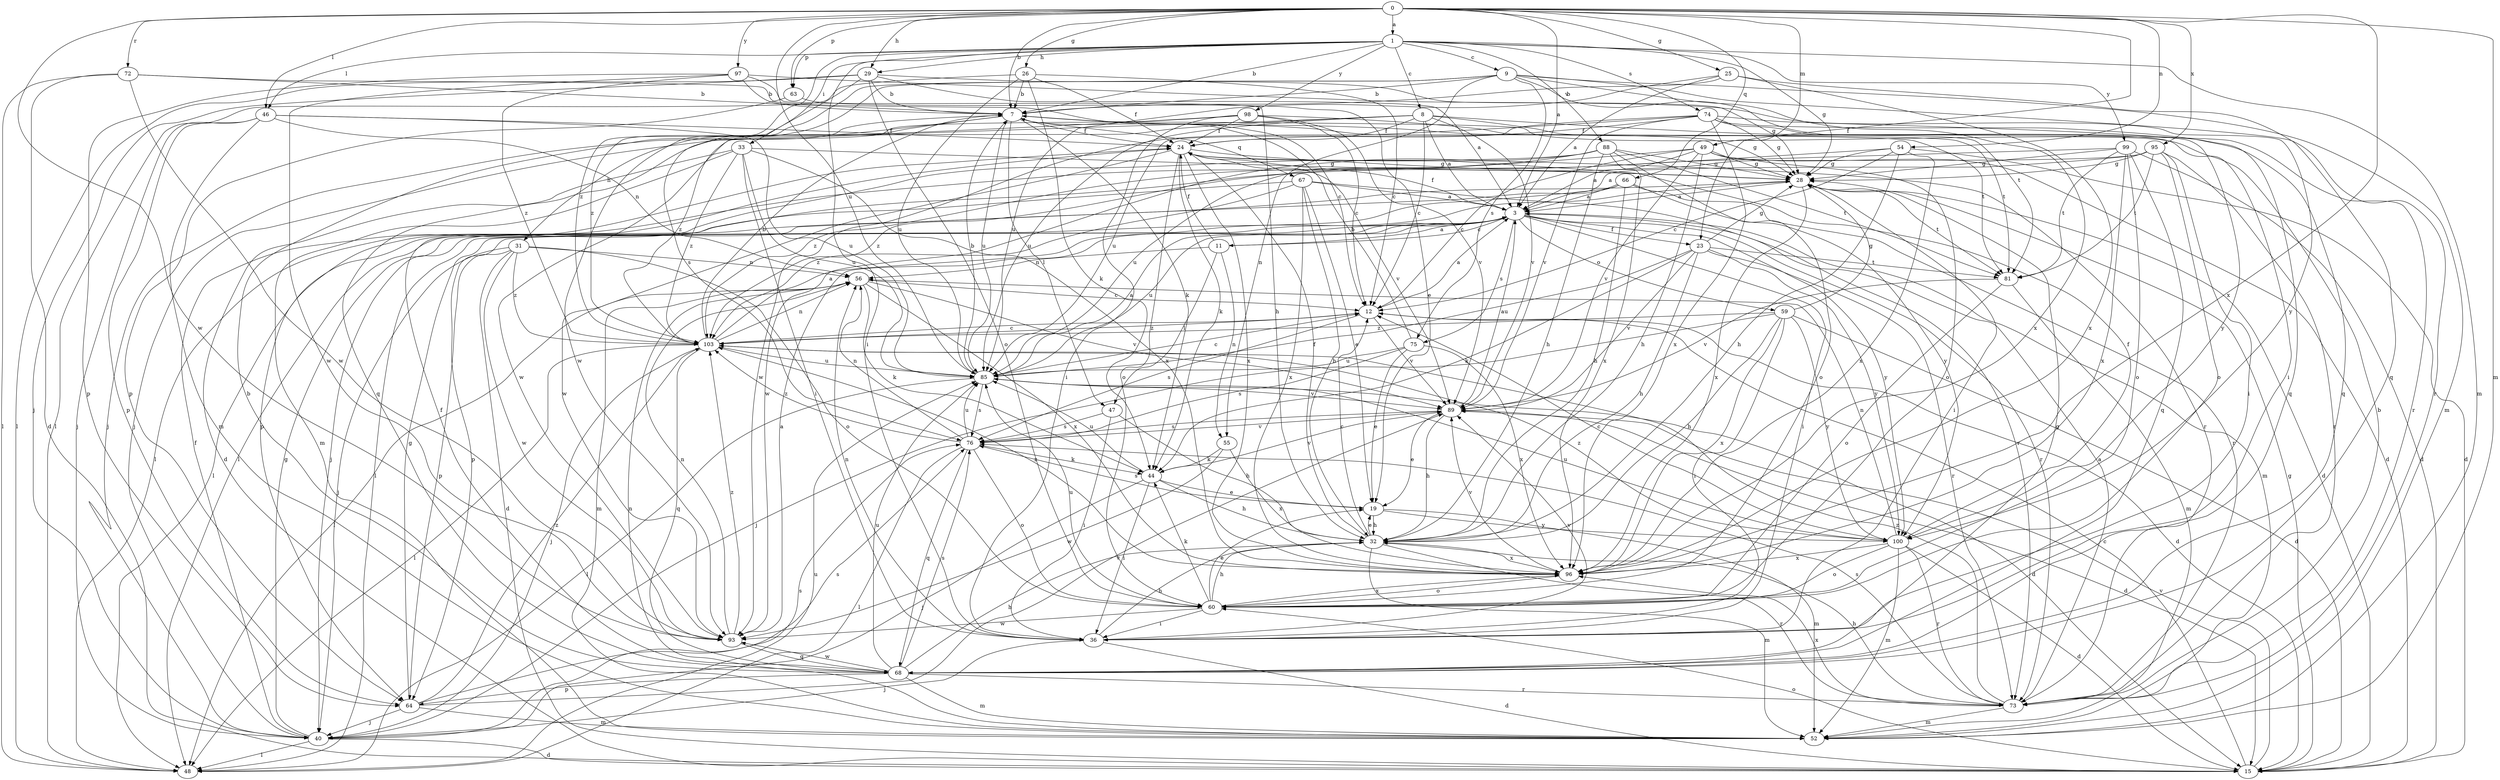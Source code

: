 strict digraph  {
0;
1;
3;
7;
8;
9;
11;
12;
15;
19;
23;
24;
25;
26;
28;
29;
31;
32;
33;
36;
40;
44;
46;
47;
48;
49;
52;
54;
55;
56;
59;
60;
63;
64;
66;
67;
68;
72;
73;
74;
75;
76;
81;
85;
88;
89;
93;
95;
96;
97;
98;
99;
100;
103;
0 -> 1  [label=a];
0 -> 3  [label=a];
0 -> 7  [label=b];
0 -> 23  [label=f];
0 -> 25  [label=g];
0 -> 26  [label=g];
0 -> 29  [label=h];
0 -> 46  [label=l];
0 -> 49  [label=m];
0 -> 52  [label=m];
0 -> 54  [label=n];
0 -> 63  [label=p];
0 -> 66  [label=q];
0 -> 72  [label=r];
0 -> 85  [label=u];
0 -> 93  [label=w];
0 -> 95  [label=x];
0 -> 96  [label=x];
0 -> 97  [label=y];
1 -> 7  [label=b];
1 -> 8  [label=c];
1 -> 9  [label=c];
1 -> 28  [label=g];
1 -> 29  [label=h];
1 -> 33  [label=i];
1 -> 36  [label=i];
1 -> 46  [label=l];
1 -> 52  [label=m];
1 -> 63  [label=p];
1 -> 74  [label=s];
1 -> 88  [label=v];
1 -> 98  [label=y];
1 -> 99  [label=y];
1 -> 103  [label=z];
3 -> 11  [label=c];
3 -> 23  [label=f];
3 -> 24  [label=f];
3 -> 36  [label=i];
3 -> 52  [label=m];
3 -> 59  [label=o];
3 -> 64  [label=p];
3 -> 73  [label=r];
3 -> 75  [label=s];
3 -> 85  [label=u];
3 -> 100  [label=y];
7 -> 24  [label=f];
7 -> 28  [label=g];
7 -> 31  [label=h];
7 -> 44  [label=k];
7 -> 47  [label=l];
7 -> 67  [label=q];
7 -> 81  [label=t];
7 -> 85  [label=u];
7 -> 103  [label=z];
8 -> 3  [label=a];
8 -> 12  [label=c];
8 -> 24  [label=f];
8 -> 40  [label=j];
8 -> 68  [label=q];
8 -> 73  [label=r];
8 -> 85  [label=u];
8 -> 89  [label=v];
8 -> 93  [label=w];
9 -> 7  [label=b];
9 -> 52  [label=m];
9 -> 55  [label=n];
9 -> 73  [label=r];
9 -> 75  [label=s];
9 -> 76  [label=s];
9 -> 81  [label=t];
9 -> 93  [label=w];
9 -> 96  [label=x];
11 -> 3  [label=a];
11 -> 24  [label=f];
11 -> 47  [label=l];
11 -> 55  [label=n];
11 -> 56  [label=n];
12 -> 3  [label=a];
12 -> 15  [label=d];
12 -> 76  [label=s];
12 -> 89  [label=v];
12 -> 103  [label=z];
15 -> 12  [label=c];
15 -> 28  [label=g];
15 -> 60  [label=o];
15 -> 89  [label=v];
19 -> 32  [label=h];
19 -> 52  [label=m];
19 -> 76  [label=s];
19 -> 100  [label=y];
23 -> 28  [label=g];
23 -> 32  [label=h];
23 -> 44  [label=k];
23 -> 73  [label=r];
23 -> 81  [label=t];
23 -> 85  [label=u];
23 -> 89  [label=v];
23 -> 100  [label=y];
24 -> 28  [label=g];
24 -> 44  [label=k];
24 -> 60  [label=o];
24 -> 73  [label=r];
24 -> 89  [label=v];
24 -> 93  [label=w];
24 -> 96  [label=x];
25 -> 3  [label=a];
25 -> 7  [label=b];
25 -> 68  [label=q];
25 -> 85  [label=u];
25 -> 96  [label=x];
26 -> 7  [label=b];
26 -> 12  [label=c];
26 -> 24  [label=f];
26 -> 44  [label=k];
26 -> 48  [label=l];
26 -> 85  [label=u];
28 -> 3  [label=a];
28 -> 15  [label=d];
28 -> 36  [label=i];
28 -> 81  [label=t];
28 -> 96  [label=x];
29 -> 3  [label=a];
29 -> 7  [label=b];
29 -> 28  [label=g];
29 -> 40  [label=j];
29 -> 48  [label=l];
29 -> 60  [label=o];
29 -> 103  [label=z];
31 -> 15  [label=d];
31 -> 40  [label=j];
31 -> 56  [label=n];
31 -> 60  [label=o];
31 -> 64  [label=p];
31 -> 93  [label=w];
31 -> 103  [label=z];
32 -> 12  [label=c];
32 -> 19  [label=e];
32 -> 24  [label=f];
32 -> 52  [label=m];
32 -> 73  [label=r];
32 -> 96  [label=x];
33 -> 15  [label=d];
33 -> 28  [label=g];
33 -> 36  [label=i];
33 -> 52  [label=m];
33 -> 85  [label=u];
33 -> 96  [label=x];
33 -> 103  [label=z];
36 -> 15  [label=d];
36 -> 32  [label=h];
36 -> 40  [label=j];
36 -> 56  [label=n];
36 -> 89  [label=v];
40 -> 15  [label=d];
40 -> 24  [label=f];
40 -> 28  [label=g];
40 -> 48  [label=l];
40 -> 76  [label=s];
44 -> 19  [label=e];
44 -> 32  [label=h];
44 -> 36  [label=i];
44 -> 40  [label=j];
44 -> 85  [label=u];
44 -> 89  [label=v];
46 -> 24  [label=f];
46 -> 40  [label=j];
46 -> 52  [label=m];
46 -> 56  [label=n];
46 -> 64  [label=p];
46 -> 85  [label=u];
47 -> 32  [label=h];
47 -> 36  [label=i];
47 -> 76  [label=s];
48 -> 85  [label=u];
49 -> 3  [label=a];
49 -> 12  [label=c];
49 -> 15  [label=d];
49 -> 28  [label=g];
49 -> 32  [label=h];
49 -> 48  [label=l];
49 -> 60  [label=o];
49 -> 89  [label=v];
52 -> 56  [label=n];
54 -> 12  [label=c];
54 -> 15  [label=d];
54 -> 28  [label=g];
54 -> 32  [label=h];
54 -> 96  [label=x];
54 -> 103  [label=z];
55 -> 44  [label=k];
55 -> 93  [label=w];
55 -> 96  [label=x];
56 -> 12  [label=c];
56 -> 44  [label=k];
56 -> 48  [label=l];
56 -> 52  [label=m];
56 -> 89  [label=v];
56 -> 96  [label=x];
59 -> 15  [label=d];
59 -> 28  [label=g];
59 -> 32  [label=h];
59 -> 36  [label=i];
59 -> 40  [label=j];
59 -> 96  [label=x];
59 -> 100  [label=y];
59 -> 103  [label=z];
60 -> 19  [label=e];
60 -> 32  [label=h];
60 -> 36  [label=i];
60 -> 44  [label=k];
60 -> 85  [label=u];
60 -> 93  [label=w];
60 -> 96  [label=x];
63 -> 19  [label=e];
63 -> 64  [label=p];
64 -> 28  [label=g];
64 -> 40  [label=j];
64 -> 52  [label=m];
64 -> 76  [label=s];
64 -> 89  [label=v];
64 -> 103  [label=z];
66 -> 3  [label=a];
66 -> 32  [label=h];
66 -> 40  [label=j];
66 -> 48  [label=l];
66 -> 73  [label=r];
66 -> 100  [label=y];
67 -> 3  [label=a];
67 -> 19  [label=e];
67 -> 32  [label=h];
67 -> 48  [label=l];
67 -> 73  [label=r];
67 -> 96  [label=x];
67 -> 103  [label=z];
68 -> 7  [label=b];
68 -> 24  [label=f];
68 -> 28  [label=g];
68 -> 32  [label=h];
68 -> 52  [label=m];
68 -> 64  [label=p];
68 -> 73  [label=r];
68 -> 76  [label=s];
68 -> 85  [label=u];
68 -> 93  [label=w];
72 -> 7  [label=b];
72 -> 12  [label=c];
72 -> 15  [label=d];
72 -> 48  [label=l];
72 -> 93  [label=w];
73 -> 3  [label=a];
73 -> 7  [label=b];
73 -> 32  [label=h];
73 -> 52  [label=m];
73 -> 76  [label=s];
73 -> 96  [label=x];
73 -> 103  [label=z];
74 -> 24  [label=f];
74 -> 28  [label=g];
74 -> 36  [label=i];
74 -> 68  [label=q];
74 -> 85  [label=u];
74 -> 89  [label=v];
74 -> 93  [label=w];
74 -> 96  [label=x];
74 -> 100  [label=y];
75 -> 7  [label=b];
75 -> 19  [label=e];
75 -> 76  [label=s];
75 -> 85  [label=u];
75 -> 96  [label=x];
76 -> 44  [label=k];
76 -> 48  [label=l];
76 -> 56  [label=n];
76 -> 60  [label=o];
76 -> 68  [label=q];
76 -> 85  [label=u];
76 -> 89  [label=v];
76 -> 103  [label=z];
81 -> 52  [label=m];
81 -> 60  [label=o];
81 -> 89  [label=v];
85 -> 3  [label=a];
85 -> 7  [label=b];
85 -> 12  [label=c];
85 -> 15  [label=d];
85 -> 48  [label=l];
85 -> 76  [label=s];
85 -> 89  [label=v];
88 -> 28  [label=g];
88 -> 32  [label=h];
88 -> 60  [label=o];
88 -> 64  [label=p];
88 -> 81  [label=t];
88 -> 85  [label=u];
88 -> 93  [label=w];
88 -> 96  [label=x];
89 -> 3  [label=a];
89 -> 15  [label=d];
89 -> 19  [label=e];
89 -> 32  [label=h];
89 -> 76  [label=s];
93 -> 3  [label=a];
93 -> 56  [label=n];
93 -> 68  [label=q];
93 -> 103  [label=z];
95 -> 3  [label=a];
95 -> 28  [label=g];
95 -> 36  [label=i];
95 -> 48  [label=l];
95 -> 60  [label=o];
95 -> 73  [label=r];
95 -> 81  [label=t];
96 -> 60  [label=o];
96 -> 89  [label=v];
96 -> 103  [label=z];
97 -> 7  [label=b];
97 -> 32  [label=h];
97 -> 64  [label=p];
97 -> 93  [label=w];
97 -> 100  [label=y];
97 -> 103  [label=z];
98 -> 12  [label=c];
98 -> 24  [label=f];
98 -> 36  [label=i];
98 -> 40  [label=j];
98 -> 68  [label=q];
98 -> 81  [label=t];
98 -> 89  [label=v];
99 -> 15  [label=d];
99 -> 28  [label=g];
99 -> 60  [label=o];
99 -> 68  [label=q];
99 -> 81  [label=t];
99 -> 96  [label=x];
99 -> 103  [label=z];
100 -> 12  [label=c];
100 -> 15  [label=d];
100 -> 24  [label=f];
100 -> 52  [label=m];
100 -> 56  [label=n];
100 -> 60  [label=o];
100 -> 73  [label=r];
100 -> 85  [label=u];
100 -> 96  [label=x];
100 -> 103  [label=z];
103 -> 3  [label=a];
103 -> 7  [label=b];
103 -> 12  [label=c];
103 -> 40  [label=j];
103 -> 48  [label=l];
103 -> 56  [label=n];
103 -> 68  [label=q];
103 -> 85  [label=u];
}
